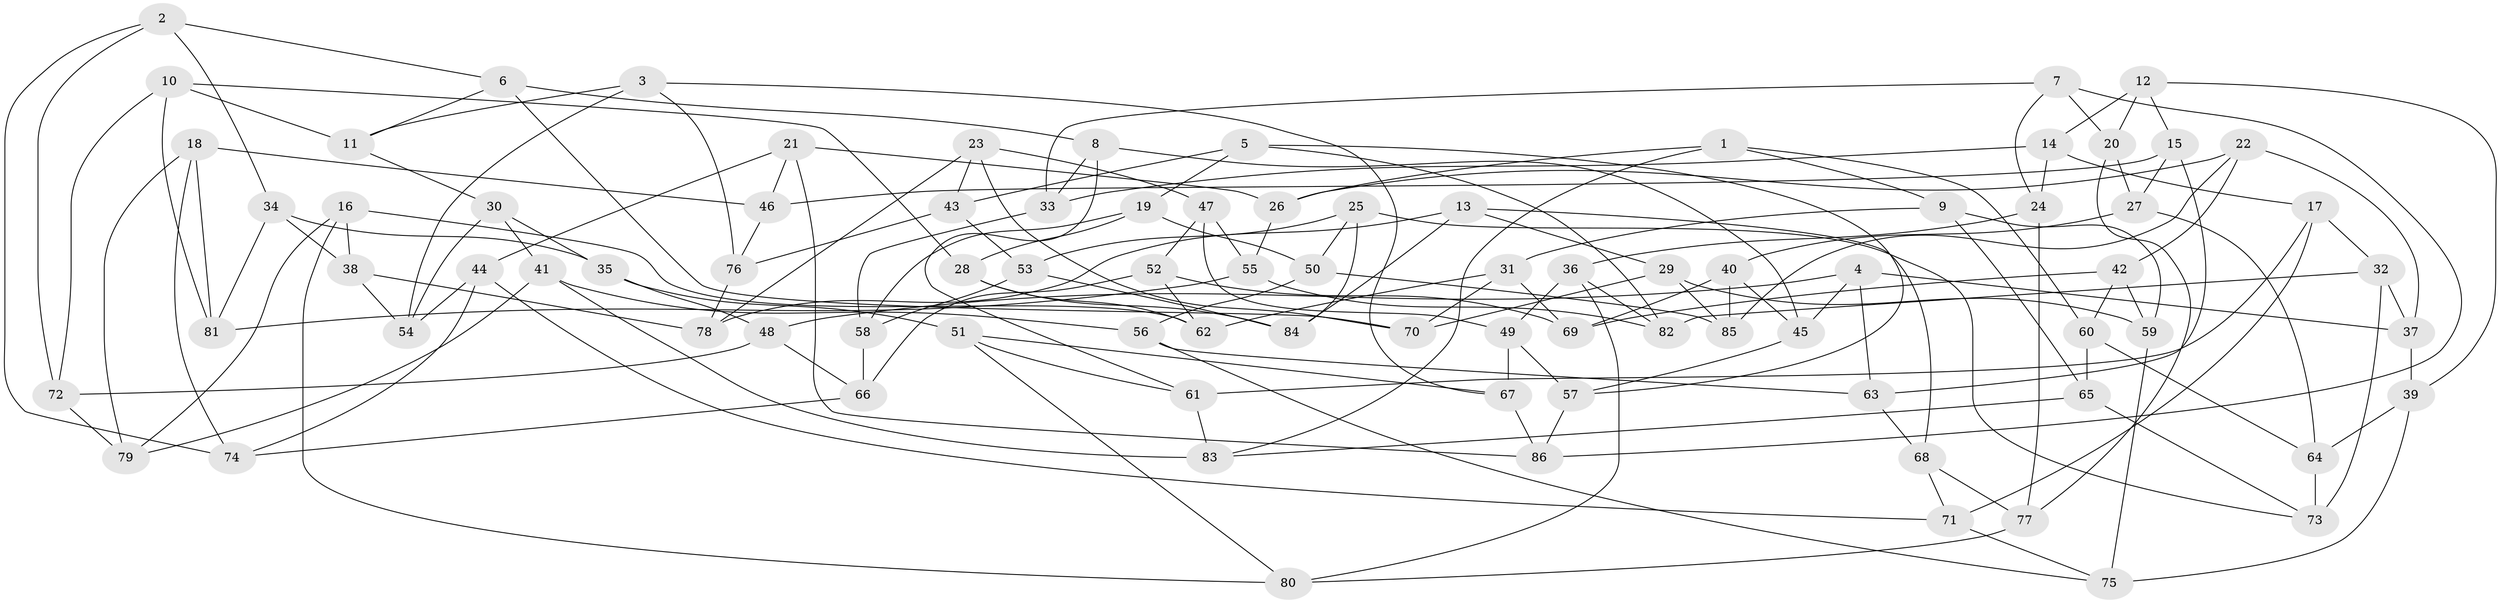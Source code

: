 // Generated by graph-tools (version 1.1) at 2025/37/03/09/25 02:37:52]
// undirected, 86 vertices, 172 edges
graph export_dot {
graph [start="1"]
  node [color=gray90,style=filled];
  1;
  2;
  3;
  4;
  5;
  6;
  7;
  8;
  9;
  10;
  11;
  12;
  13;
  14;
  15;
  16;
  17;
  18;
  19;
  20;
  21;
  22;
  23;
  24;
  25;
  26;
  27;
  28;
  29;
  30;
  31;
  32;
  33;
  34;
  35;
  36;
  37;
  38;
  39;
  40;
  41;
  42;
  43;
  44;
  45;
  46;
  47;
  48;
  49;
  50;
  51;
  52;
  53;
  54;
  55;
  56;
  57;
  58;
  59;
  60;
  61;
  62;
  63;
  64;
  65;
  66;
  67;
  68;
  69;
  70;
  71;
  72;
  73;
  74;
  75;
  76;
  77;
  78;
  79;
  80;
  81;
  82;
  83;
  84;
  85;
  86;
  1 -- 26;
  1 -- 9;
  1 -- 83;
  1 -- 60;
  2 -- 34;
  2 -- 6;
  2 -- 74;
  2 -- 72;
  3 -- 67;
  3 -- 54;
  3 -- 11;
  3 -- 76;
  4 -- 48;
  4 -- 45;
  4 -- 63;
  4 -- 37;
  5 -- 57;
  5 -- 82;
  5 -- 43;
  5 -- 19;
  6 -- 8;
  6 -- 70;
  6 -- 11;
  7 -- 33;
  7 -- 86;
  7 -- 20;
  7 -- 24;
  8 -- 45;
  8 -- 61;
  8 -- 33;
  9 -- 31;
  9 -- 65;
  9 -- 59;
  10 -- 11;
  10 -- 81;
  10 -- 72;
  10 -- 28;
  11 -- 30;
  12 -- 20;
  12 -- 15;
  12 -- 14;
  12 -- 39;
  13 -- 68;
  13 -- 29;
  13 -- 84;
  13 -- 78;
  14 -- 24;
  14 -- 17;
  14 -- 33;
  15 -- 27;
  15 -- 63;
  15 -- 46;
  16 -- 62;
  16 -- 38;
  16 -- 79;
  16 -- 80;
  17 -- 32;
  17 -- 61;
  17 -- 71;
  18 -- 46;
  18 -- 74;
  18 -- 79;
  18 -- 81;
  19 -- 58;
  19 -- 28;
  19 -- 50;
  20 -- 27;
  20 -- 77;
  21 -- 44;
  21 -- 86;
  21 -- 26;
  21 -- 46;
  22 -- 85;
  22 -- 42;
  22 -- 26;
  22 -- 37;
  23 -- 43;
  23 -- 78;
  23 -- 70;
  23 -- 47;
  24 -- 36;
  24 -- 77;
  25 -- 53;
  25 -- 73;
  25 -- 84;
  25 -- 50;
  26 -- 55;
  27 -- 40;
  27 -- 64;
  28 -- 62;
  28 -- 84;
  29 -- 85;
  29 -- 70;
  29 -- 59;
  30 -- 54;
  30 -- 41;
  30 -- 35;
  31 -- 70;
  31 -- 62;
  31 -- 69;
  32 -- 73;
  32 -- 37;
  32 -- 82;
  33 -- 58;
  34 -- 81;
  34 -- 35;
  34 -- 38;
  35 -- 48;
  35 -- 51;
  36 -- 82;
  36 -- 80;
  36 -- 49;
  37 -- 39;
  38 -- 78;
  38 -- 54;
  39 -- 75;
  39 -- 64;
  40 -- 45;
  40 -- 85;
  40 -- 69;
  41 -- 79;
  41 -- 56;
  41 -- 83;
  42 -- 59;
  42 -- 60;
  42 -- 69;
  43 -- 76;
  43 -- 53;
  44 -- 74;
  44 -- 54;
  44 -- 71;
  45 -- 57;
  46 -- 76;
  47 -- 55;
  47 -- 49;
  47 -- 52;
  48 -- 66;
  48 -- 72;
  49 -- 57;
  49 -- 67;
  50 -- 85;
  50 -- 56;
  51 -- 67;
  51 -- 61;
  51 -- 80;
  52 -- 62;
  52 -- 66;
  52 -- 69;
  53 -- 84;
  53 -- 58;
  55 -- 82;
  55 -- 81;
  56 -- 75;
  56 -- 63;
  57 -- 86;
  58 -- 66;
  59 -- 75;
  60 -- 65;
  60 -- 64;
  61 -- 83;
  63 -- 68;
  64 -- 73;
  65 -- 73;
  65 -- 83;
  66 -- 74;
  67 -- 86;
  68 -- 71;
  68 -- 77;
  71 -- 75;
  72 -- 79;
  76 -- 78;
  77 -- 80;
}
